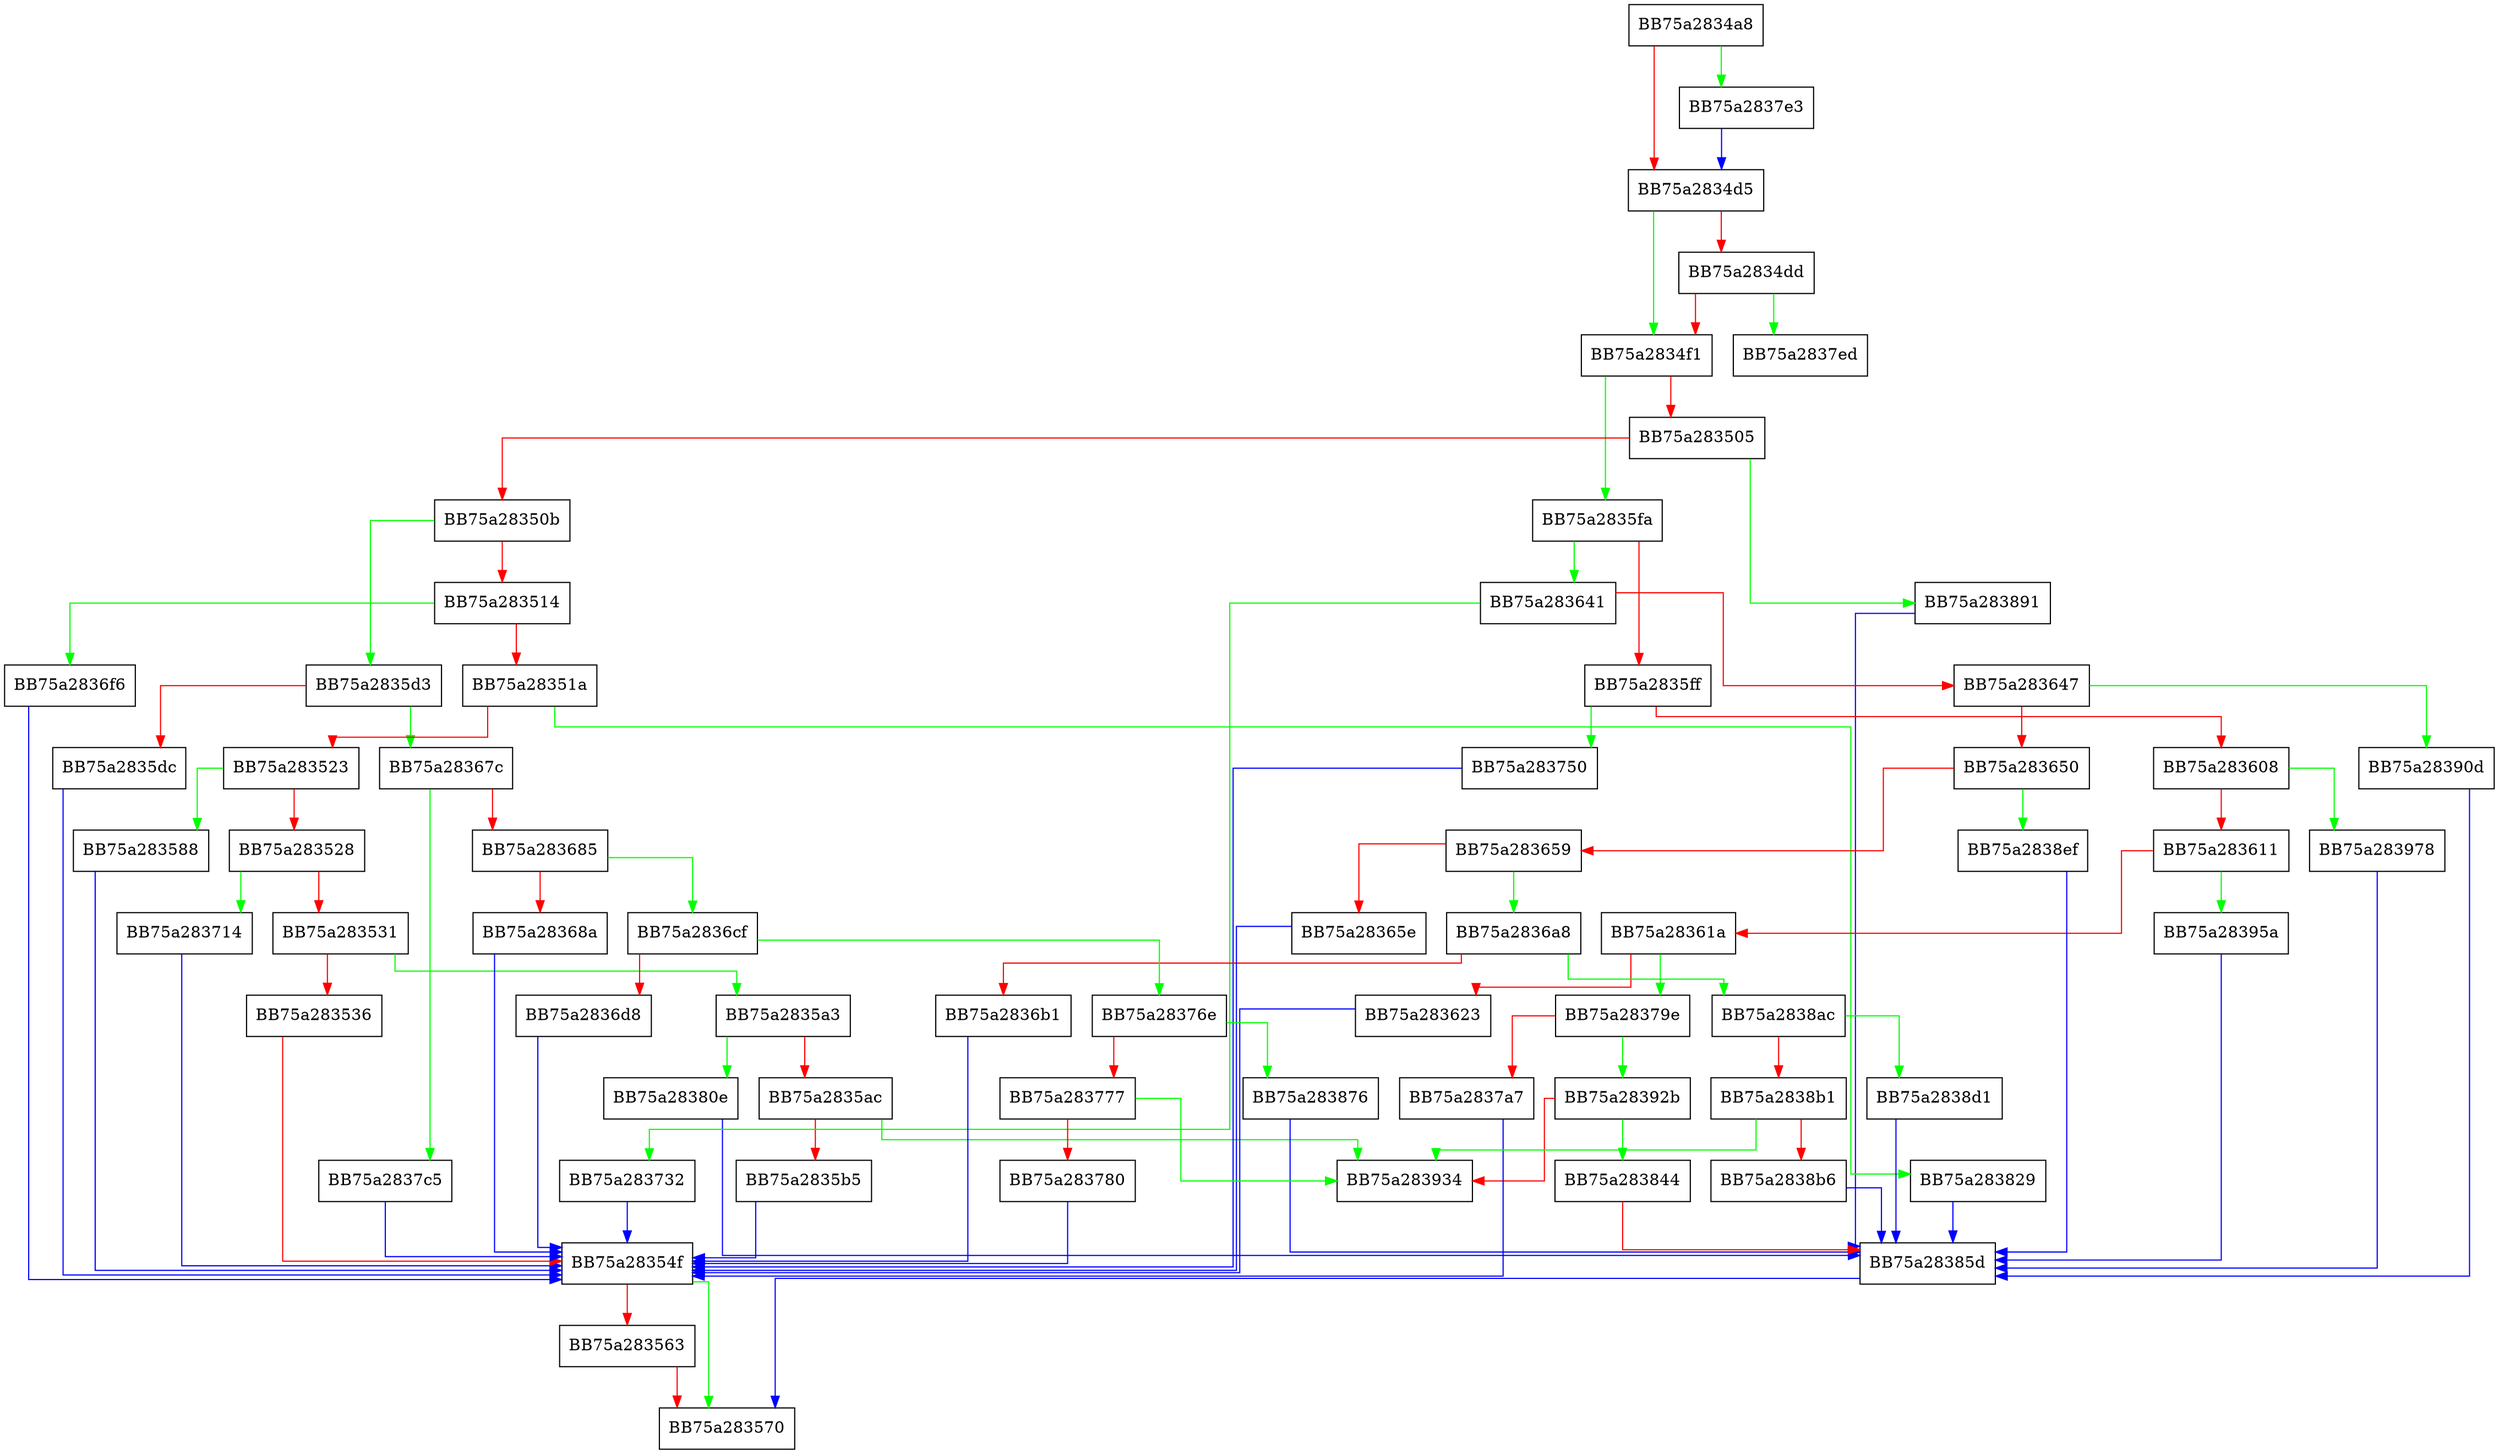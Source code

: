 digraph ConstructRecord {
  node [shape="box"];
  graph [splines=ortho];
  BB75a2834a8 -> BB75a2837e3 [color="green"];
  BB75a2834a8 -> BB75a2834d5 [color="red"];
  BB75a2834d5 -> BB75a2834f1 [color="green"];
  BB75a2834d5 -> BB75a2834dd [color="red"];
  BB75a2834dd -> BB75a2837ed [color="green"];
  BB75a2834dd -> BB75a2834f1 [color="red"];
  BB75a2834f1 -> BB75a2835fa [color="green"];
  BB75a2834f1 -> BB75a283505 [color="red"];
  BB75a283505 -> BB75a283891 [color="green"];
  BB75a283505 -> BB75a28350b [color="red"];
  BB75a28350b -> BB75a2835d3 [color="green"];
  BB75a28350b -> BB75a283514 [color="red"];
  BB75a283514 -> BB75a2836f6 [color="green"];
  BB75a283514 -> BB75a28351a [color="red"];
  BB75a28351a -> BB75a283829 [color="green"];
  BB75a28351a -> BB75a283523 [color="red"];
  BB75a283523 -> BB75a283588 [color="green"];
  BB75a283523 -> BB75a283528 [color="red"];
  BB75a283528 -> BB75a283714 [color="green"];
  BB75a283528 -> BB75a283531 [color="red"];
  BB75a283531 -> BB75a2835a3 [color="green"];
  BB75a283531 -> BB75a283536 [color="red"];
  BB75a283536 -> BB75a28354f [color="red"];
  BB75a28354f -> BB75a283570 [color="green"];
  BB75a28354f -> BB75a283563 [color="red"];
  BB75a283563 -> BB75a283570 [color="red"];
  BB75a283588 -> BB75a28354f [color="blue"];
  BB75a2835a3 -> BB75a28380e [color="green"];
  BB75a2835a3 -> BB75a2835ac [color="red"];
  BB75a2835ac -> BB75a283934 [color="green"];
  BB75a2835ac -> BB75a2835b5 [color="red"];
  BB75a2835b5 -> BB75a28354f [color="blue"];
  BB75a2835d3 -> BB75a28367c [color="green"];
  BB75a2835d3 -> BB75a2835dc [color="red"];
  BB75a2835dc -> BB75a28354f [color="blue"];
  BB75a2835fa -> BB75a283641 [color="green"];
  BB75a2835fa -> BB75a2835ff [color="red"];
  BB75a2835ff -> BB75a283750 [color="green"];
  BB75a2835ff -> BB75a283608 [color="red"];
  BB75a283608 -> BB75a283978 [color="green"];
  BB75a283608 -> BB75a283611 [color="red"];
  BB75a283611 -> BB75a28395a [color="green"];
  BB75a283611 -> BB75a28361a [color="red"];
  BB75a28361a -> BB75a28379e [color="green"];
  BB75a28361a -> BB75a283623 [color="red"];
  BB75a283623 -> BB75a28354f [color="blue"];
  BB75a283641 -> BB75a283732 [color="green"];
  BB75a283641 -> BB75a283647 [color="red"];
  BB75a283647 -> BB75a28390d [color="green"];
  BB75a283647 -> BB75a283650 [color="red"];
  BB75a283650 -> BB75a2838ef [color="green"];
  BB75a283650 -> BB75a283659 [color="red"];
  BB75a283659 -> BB75a2836a8 [color="green"];
  BB75a283659 -> BB75a28365e [color="red"];
  BB75a28365e -> BB75a28354f [color="blue"];
  BB75a28367c -> BB75a2837c5 [color="green"];
  BB75a28367c -> BB75a283685 [color="red"];
  BB75a283685 -> BB75a2836cf [color="green"];
  BB75a283685 -> BB75a28368a [color="red"];
  BB75a28368a -> BB75a28354f [color="blue"];
  BB75a2836a8 -> BB75a2838ac [color="green"];
  BB75a2836a8 -> BB75a2836b1 [color="red"];
  BB75a2836b1 -> BB75a28354f [color="blue"];
  BB75a2836cf -> BB75a28376e [color="green"];
  BB75a2836cf -> BB75a2836d8 [color="red"];
  BB75a2836d8 -> BB75a28354f [color="blue"];
  BB75a2836f6 -> BB75a28354f [color="blue"];
  BB75a283714 -> BB75a28354f [color="blue"];
  BB75a283732 -> BB75a28354f [color="blue"];
  BB75a283750 -> BB75a28354f [color="blue"];
  BB75a28376e -> BB75a283876 [color="green"];
  BB75a28376e -> BB75a283777 [color="red"];
  BB75a283777 -> BB75a283934 [color="green"];
  BB75a283777 -> BB75a283780 [color="red"];
  BB75a283780 -> BB75a28354f [color="blue"];
  BB75a28379e -> BB75a28392b [color="green"];
  BB75a28379e -> BB75a2837a7 [color="red"];
  BB75a2837a7 -> BB75a28354f [color="blue"];
  BB75a2837c5 -> BB75a28354f [color="blue"];
  BB75a2837e3 -> BB75a2834d5 [color="blue"];
  BB75a28380e -> BB75a28385d [color="blue"];
  BB75a283829 -> BB75a28385d [color="blue"];
  BB75a283844 -> BB75a28385d [color="red"];
  BB75a28385d -> BB75a283570 [color="blue"];
  BB75a283876 -> BB75a28385d [color="blue"];
  BB75a283891 -> BB75a28385d [color="blue"];
  BB75a2838ac -> BB75a2838d1 [color="green"];
  BB75a2838ac -> BB75a2838b1 [color="red"];
  BB75a2838b1 -> BB75a283934 [color="green"];
  BB75a2838b1 -> BB75a2838b6 [color="red"];
  BB75a2838b6 -> BB75a28385d [color="blue"];
  BB75a2838d1 -> BB75a28385d [color="blue"];
  BB75a2838ef -> BB75a28385d [color="blue"];
  BB75a28390d -> BB75a28385d [color="blue"];
  BB75a28392b -> BB75a283844 [color="green"];
  BB75a28392b -> BB75a283934 [color="red"];
  BB75a28395a -> BB75a28385d [color="blue"];
  BB75a283978 -> BB75a28385d [color="blue"];
}